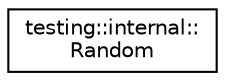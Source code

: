 digraph "Graphical Class Hierarchy"
{
  edge [fontname="Helvetica",fontsize="10",labelfontname="Helvetica",labelfontsize="10"];
  node [fontname="Helvetica",fontsize="10",shape=record];
  rankdir="LR";
  Node0 [label="testing::internal::\lRandom",height=0.2,width=0.4,color="black", fillcolor="white", style="filled",URL="$classtesting_1_1internal_1_1Random.html"];
}
